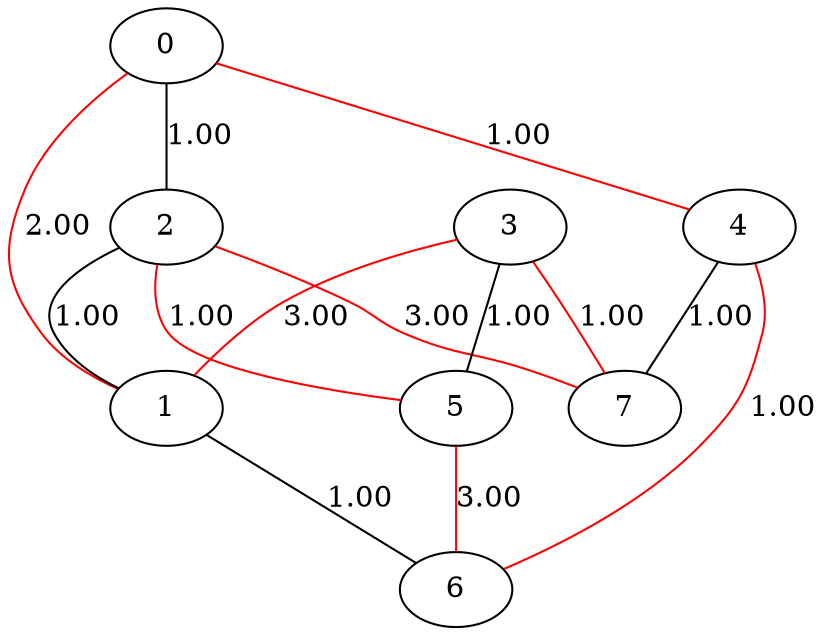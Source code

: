 strict graph G {
  1 [ color="black" label="0" ];
  2 [ color="black" label="1" ];
  3 [ color="black" label="2" ];
  4 [ color="black" label="3" ];
  5 [ color="black" label="4" ];
  6 [ color="black" label="5" ];
  7 [ color="black" label="6" ];
  8 [ color="black" label="7" ];
  4 -- 2 [ color="red" label="3.00" ];
  2 -- 7 [ label="1.00" ];
  1 -- 5 [ color="red" label="1.00" ];
  4 -- 8 [ color="red" label="1.00" ];
  5 -- 8 [ label="1.00" ];
  3 -- 6 [ color="red" label="1.00" ];
  1 -- 3 [ label="1.00" ];
  4 -- 6 [ label="1.00" ];
  5 -- 7 [ color="red" label="1.00" ];
  3 -- 2 [ label="1.00" ];
  3 -- 8 [ color="red" label="3.00" ];
  6 -- 7 [ color="red" label="3.00" ];
  1 -- 2 [ color="red" label="2.00" ];
}
